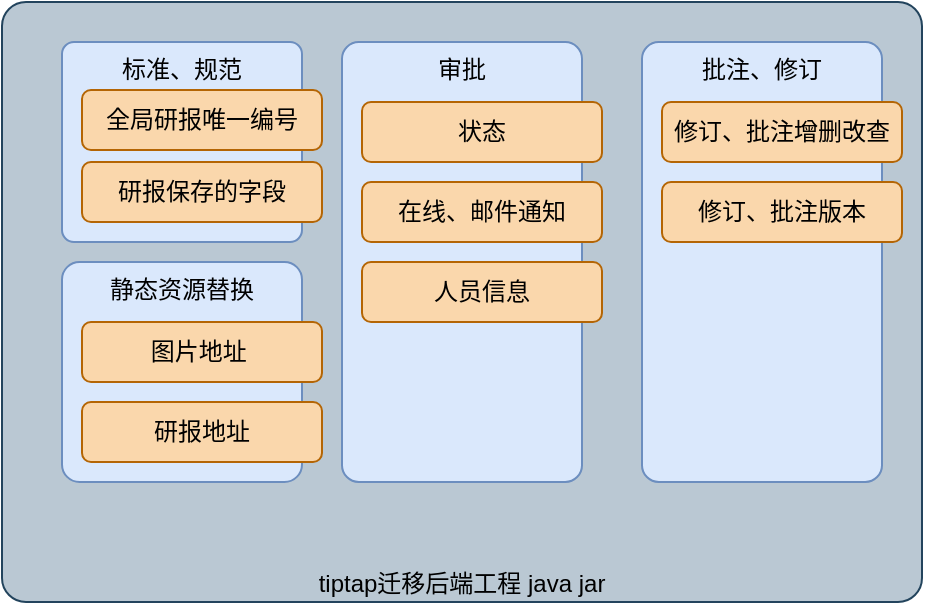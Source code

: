 <mxfile version="20.8.16" type="github">
  <diagram name="第 1 页" id="cxOlcbB1qj-5qwUDUt3x">
    <mxGraphModel dx="824" dy="618" grid="1" gridSize="10" guides="1" tooltips="1" connect="1" arrows="1" fold="1" page="1" pageScale="1" pageWidth="827" pageHeight="1169" math="0" shadow="0">
      <root>
        <mxCell id="0" />
        <mxCell id="1" parent="0" />
        <mxCell id="0MEXVl722VAajQtSkiim-1" value="tiptap迁移后端工程 java jar" style="rounded=1;whiteSpace=wrap;html=1;fillColor=#bac8d3;strokeColor=#23445d;verticalAlign=bottom;arcSize=4;" parent="1" vertex="1">
          <mxGeometry x="190" y="190" width="460" height="300" as="geometry" />
        </mxCell>
        <mxCell id="0MEXVl722VAajQtSkiim-2" value="标准、规范" style="rounded=1;whiteSpace=wrap;html=1;fillColor=#dae8fc;strokeColor=#6c8ebf;arcSize=6;verticalAlign=top;" parent="1" vertex="1">
          <mxGeometry x="220" y="210" width="120" height="100" as="geometry" />
        </mxCell>
        <mxCell id="0MEXVl722VAajQtSkiim-3" value="静态资源替换" style="rounded=1;whiteSpace=wrap;html=1;fillColor=#dae8fc;strokeColor=#6c8ebf;verticalAlign=top;arcSize=8;" parent="1" vertex="1">
          <mxGeometry x="220" y="320" width="120" height="110" as="geometry" />
        </mxCell>
        <mxCell id="0MEXVl722VAajQtSkiim-4" value="批注、修订" style="rounded=1;whiteSpace=wrap;html=1;fillColor=#dae8fc;strokeColor=#6c8ebf;verticalAlign=top;arcSize=7;" parent="1" vertex="1">
          <mxGeometry x="510" y="210" width="120" height="220" as="geometry" />
        </mxCell>
        <mxCell id="0MEXVl722VAajQtSkiim-5" value="全局研报唯一编号" style="rounded=1;whiteSpace=wrap;html=1;fillColor=#fad7ac;strokeColor=#b46504;" parent="1" vertex="1">
          <mxGeometry x="230" y="234" width="120" height="30" as="geometry" />
        </mxCell>
        <mxCell id="mCFDCRky8Mi1W4elYaA0-1" value="修订、批注版本" style="rounded=1;whiteSpace=wrap;html=1;fillColor=#fad7ac;strokeColor=#b46504;" vertex="1" parent="1">
          <mxGeometry x="520" y="280" width="120" height="30" as="geometry" />
        </mxCell>
        <mxCell id="mCFDCRky8Mi1W4elYaA0-4" value="图片地址&amp;nbsp;" style="rounded=1;whiteSpace=wrap;html=1;fillColor=#fad7ac;strokeColor=#b46504;" vertex="1" parent="1">
          <mxGeometry x="230" y="350" width="120" height="30" as="geometry" />
        </mxCell>
        <mxCell id="mCFDCRky8Mi1W4elYaA0-5" value="研报地址" style="rounded=1;whiteSpace=wrap;html=1;fillColor=#fad7ac;strokeColor=#b46504;" vertex="1" parent="1">
          <mxGeometry x="230" y="390" width="120" height="30" as="geometry" />
        </mxCell>
        <mxCell id="mCFDCRky8Mi1W4elYaA0-6" value="审批" style="rounded=1;whiteSpace=wrap;html=1;fillColor=#dae8fc;strokeColor=#6c8ebf;verticalAlign=top;arcSize=7;" vertex="1" parent="1">
          <mxGeometry x="360" y="210" width="120" height="220" as="geometry" />
        </mxCell>
        <mxCell id="mCFDCRky8Mi1W4elYaA0-7" value="研报保存的字段" style="rounded=1;whiteSpace=wrap;html=1;fillColor=#fad7ac;strokeColor=#b46504;" vertex="1" parent="1">
          <mxGeometry x="230" y="270" width="120" height="30" as="geometry" />
        </mxCell>
        <mxCell id="mCFDCRky8Mi1W4elYaA0-8" value="修订、批注增删改查" style="rounded=1;whiteSpace=wrap;html=1;fillColor=#fad7ac;strokeColor=#b46504;" vertex="1" parent="1">
          <mxGeometry x="520" y="240" width="120" height="30" as="geometry" />
        </mxCell>
        <mxCell id="mCFDCRky8Mi1W4elYaA0-9" value="状态" style="rounded=1;whiteSpace=wrap;html=1;fillColor=#fad7ac;strokeColor=#b46504;" vertex="1" parent="1">
          <mxGeometry x="370" y="240" width="120" height="30" as="geometry" />
        </mxCell>
        <mxCell id="mCFDCRky8Mi1W4elYaA0-10" value="在线、邮件通知" style="rounded=1;whiteSpace=wrap;html=1;fillColor=#fad7ac;strokeColor=#b46504;" vertex="1" parent="1">
          <mxGeometry x="370" y="280" width="120" height="30" as="geometry" />
        </mxCell>
        <mxCell id="mCFDCRky8Mi1W4elYaA0-2" value="人员信息" style="rounded=1;whiteSpace=wrap;html=1;fillColor=#fad7ac;strokeColor=#b46504;" vertex="1" parent="1">
          <mxGeometry x="370" y="320" width="120" height="30" as="geometry" />
        </mxCell>
      </root>
    </mxGraphModel>
  </diagram>
</mxfile>
